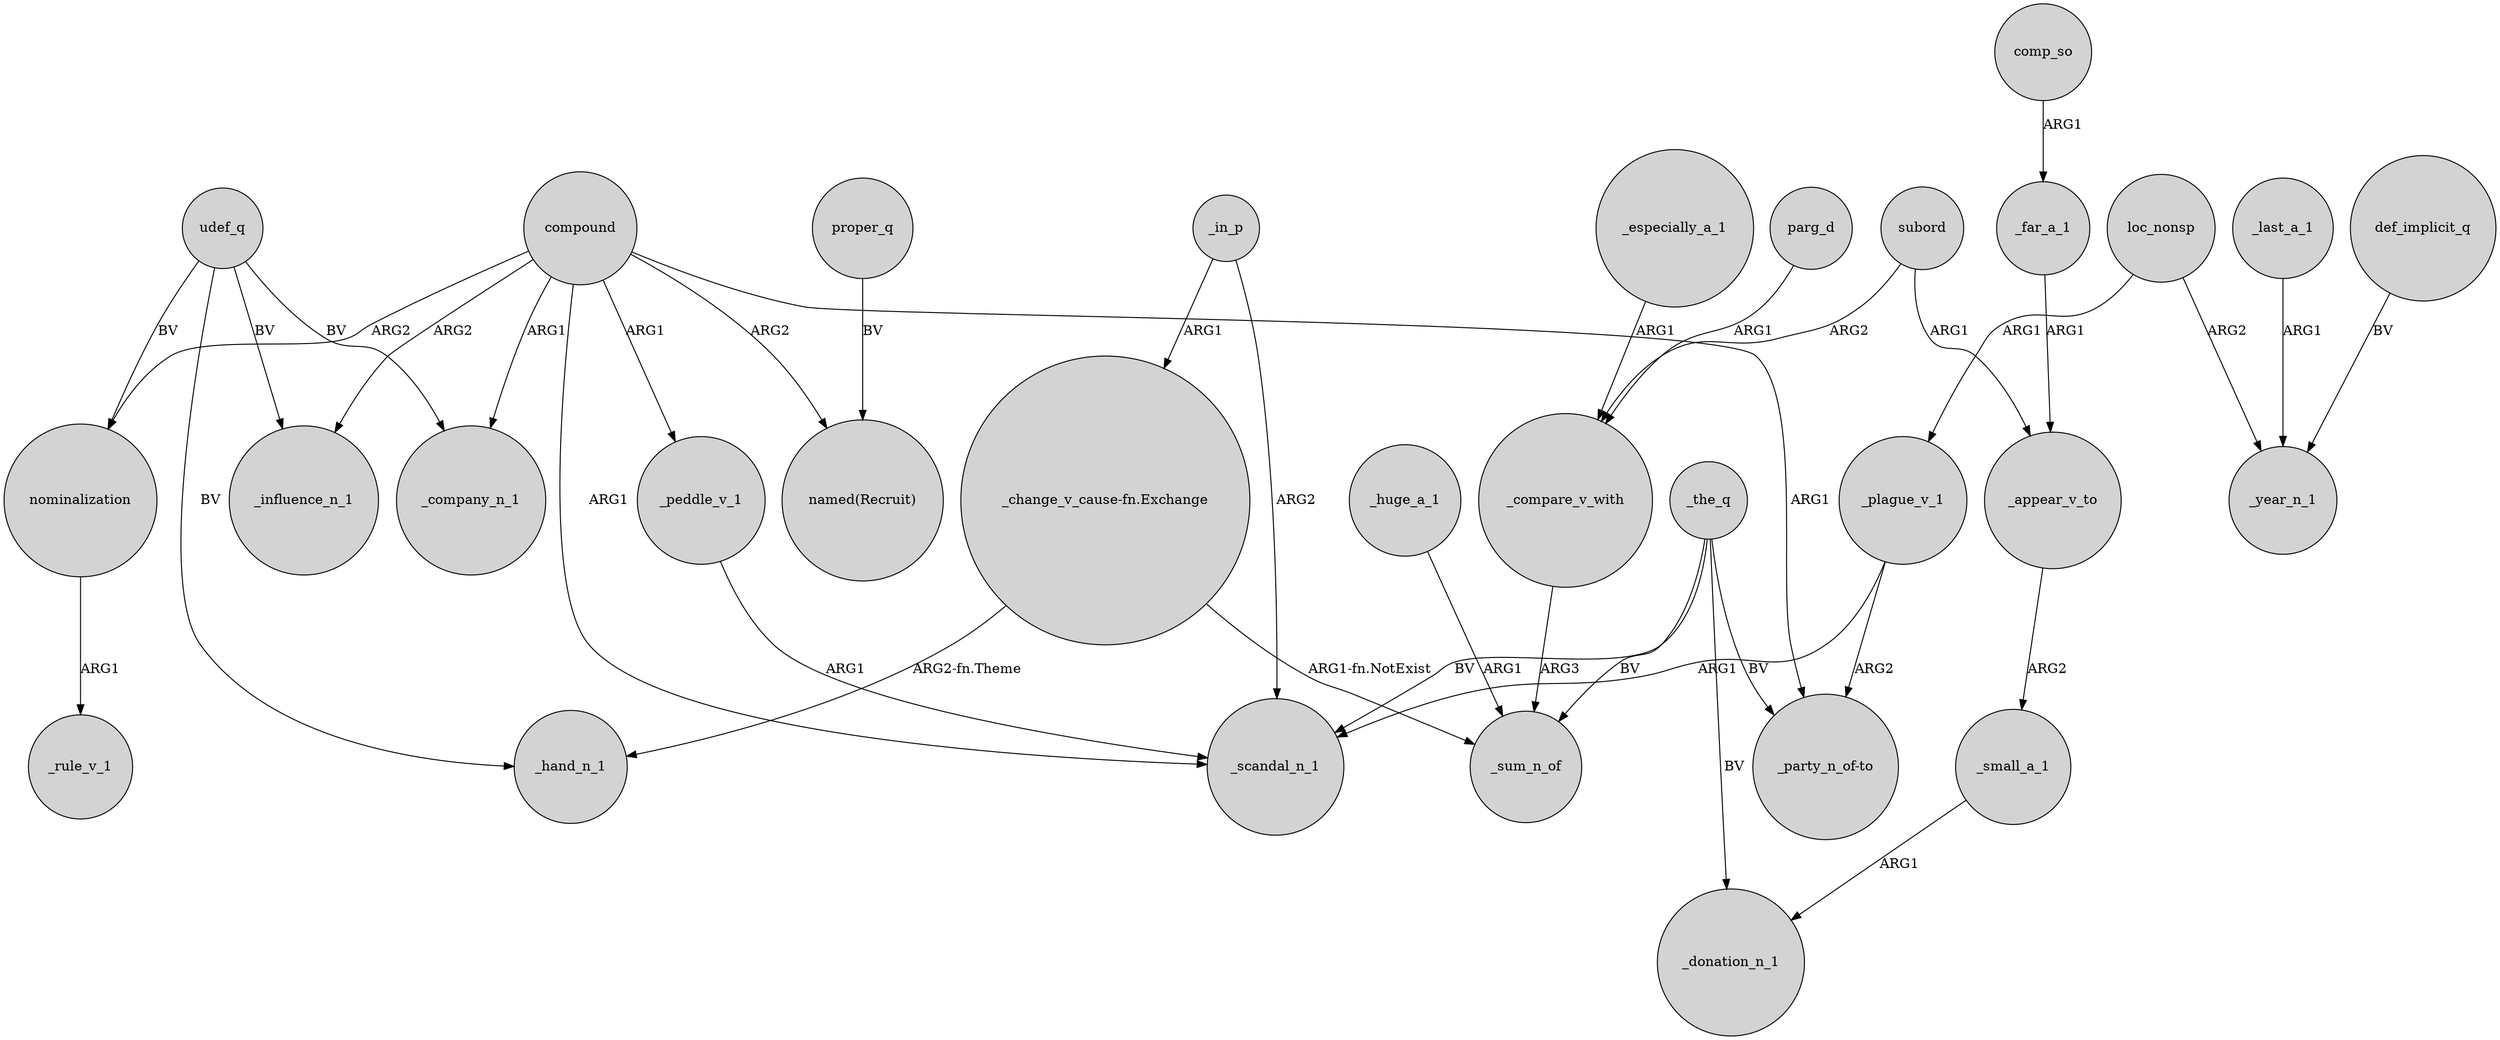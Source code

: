 digraph {
	node [shape=circle style=filled]
	udef_q -> _company_n_1 [label=BV]
	compound -> _peddle_v_1 [label=ARG1]
	_appear_v_to -> _small_a_1 [label=ARG2]
	subord -> _appear_v_to [label=ARG1]
	_plague_v_1 -> _scandal_n_1 [label=ARG1]
	_the_q -> _sum_n_of [label=BV]
	def_implicit_q -> _year_n_1 [label=BV]
	proper_q -> "named(Recruit)" [label=BV]
	loc_nonsp -> _plague_v_1 [label=ARG1]
	_peddle_v_1 -> _scandal_n_1 [label=ARG1]
	nominalization -> _rule_v_1 [label=ARG1]
	_far_a_1 -> _appear_v_to [label=ARG1]
	_the_q -> _donation_n_1 [label=BV]
	parg_d -> _compare_v_with [label=ARG1]
	compound -> _company_n_1 [label=ARG1]
	compound -> "named(Recruit)" [label=ARG2]
	compound -> _scandal_n_1 [label=ARG1]
	compound -> nominalization [label=ARG2]
	_plague_v_1 -> "_party_n_of-to" [label=ARG2]
	"_change_v_cause-fn.Exchange" -> _sum_n_of [label="ARG1-fn.NotExist"]
	compound -> "_party_n_of-to" [label=ARG1]
	_the_q -> _scandal_n_1 [label=BV]
	comp_so -> _far_a_1 [label=ARG1]
	compound -> _influence_n_1 [label=ARG2]
	_huge_a_1 -> _sum_n_of [label=ARG1]
	udef_q -> _hand_n_1 [label=BV]
	_compare_v_with -> _sum_n_of [label=ARG3]
	loc_nonsp -> _year_n_1 [label=ARG2]
	_last_a_1 -> _year_n_1 [label=ARG1]
	udef_q -> nominalization [label=BV]
	_in_p -> _scandal_n_1 [label=ARG2]
	_especially_a_1 -> _compare_v_with [label=ARG1]
	subord -> _compare_v_with [label=ARG2]
	_the_q -> "_party_n_of-to" [label=BV]
	_small_a_1 -> _donation_n_1 [label=ARG1]
	_in_p -> "_change_v_cause-fn.Exchange" [label=ARG1]
	"_change_v_cause-fn.Exchange" -> _hand_n_1 [label="ARG2-fn.Theme"]
	udef_q -> _influence_n_1 [label=BV]
}
